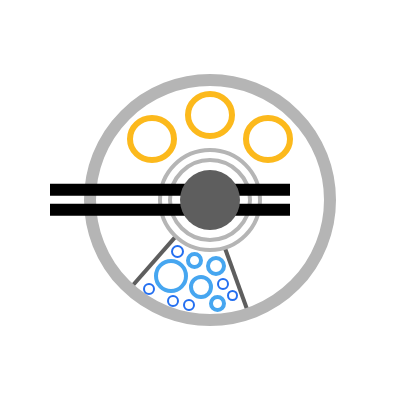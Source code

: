 <mxfile version="24.5.3" type="device">
  <diagram name="Page-1" id="ZcRAXSWJTWcisyccbfvs">
    <mxGraphModel dx="642" dy="395" grid="0" gridSize="5" guides="1" tooltips="1" connect="1" arrows="1" fold="1" page="1" pageScale="1" pageWidth="827" pageHeight="1169" math="0" shadow="0">
      <root>
        <mxCell id="0" />
        <mxCell id="1" parent="0" />
        <mxCell id="E99lIGLiU7dL8v41JwiV-30" value="" style="endArrow=none;html=1;rounded=0;exitX=0.66;exitY=0.971;exitDx=0;exitDy=0;exitPerimeter=0;entryX=0.649;entryY=0.98;entryDx=0;entryDy=0;entryPerimeter=0;strokeWidth=2;strokeColor=#5E5E5E;" parent="1" source="E99lIGLiU7dL8v41JwiV-16" target="E99lIGLiU7dL8v41JwiV-20" edge="1">
          <mxGeometry width="50" height="50" relative="1" as="geometry">
            <mxPoint x="347" y="793" as="sourcePoint" />
            <mxPoint x="397" y="743" as="targetPoint" />
          </mxGeometry>
        </mxCell>
        <mxCell id="E99lIGLiU7dL8v41JwiV-34" value="" style="endArrow=none;html=1;rounded=0;exitX=0.166;exitY=0.87;exitDx=0;exitDy=0;exitPerimeter=0;entryX=0.156;entryY=0.866;entryDx=0;entryDy=0;strokeWidth=2;entryPerimeter=0;strokeColor=#5E5E5E;" parent="1" source="E99lIGLiU7dL8v41JwiV-16" target="E99lIGLiU7dL8v41JwiV-20" edge="1">
          <mxGeometry width="50" height="50" relative="1" as="geometry">
            <mxPoint x="384" y="802" as="sourcePoint" />
            <mxPoint x="372" y="769" as="targetPoint" />
          </mxGeometry>
        </mxCell>
        <mxCell id="E99lIGLiU7dL8v41JwiV-16" value="" style="ellipse;whiteSpace=wrap;html=1;fillColor=none;strokeWidth=6;strokeColor=#B5B5B5;" parent="1" vertex="1">
          <mxGeometry x="300" y="680" width="120" height="120" as="geometry" />
        </mxCell>
        <mxCell id="E99lIGLiU7dL8v41JwiV-20" value="" style="ellipse;whiteSpace=wrap;html=1;fillColor=none;strokeWidth=2;strokeColor=#B5B5B5;" parent="1" vertex="1">
          <mxGeometry x="335" y="715" width="50" height="50" as="geometry" />
        </mxCell>
        <mxCell id="E99lIGLiU7dL8v41JwiV-17" value="" style="ellipse;whiteSpace=wrap;html=1;fillColor=none;strokeWidth=2;strokeColor=#B5B5B5;" parent="1" vertex="1">
          <mxGeometry x="340" y="720" width="40" height="40" as="geometry" />
        </mxCell>
        <mxCell id="E99lIGLiU7dL8v41JwiV-18" value="" style="endArrow=none;html=1;rounded=0;strokeWidth=6;" parent="1" edge="1">
          <mxGeometry width="50" height="50" relative="1" as="geometry">
            <mxPoint x="280" y="734.92" as="sourcePoint" />
            <mxPoint x="400" y="734.92" as="targetPoint" />
          </mxGeometry>
        </mxCell>
        <mxCell id="E99lIGLiU7dL8v41JwiV-19" value="" style="endArrow=none;html=1;rounded=0;strokeWidth=6;" parent="1" edge="1">
          <mxGeometry width="50" height="50" relative="1" as="geometry">
            <mxPoint x="280" y="744.92" as="sourcePoint" />
            <mxPoint x="400" y="744.92" as="targetPoint" />
          </mxGeometry>
        </mxCell>
        <mxCell id="E99lIGLiU7dL8v41JwiV-22" value="" style="ellipse;whiteSpace=wrap;html=1;strokeColor=none;fillColor=#5E5E5E;" parent="1" vertex="1">
          <mxGeometry x="345" y="725" width="30" height="30" as="geometry" />
        </mxCell>
        <mxCell id="E99lIGLiU7dL8v41JwiV-23" value="" style="ellipse;whiteSpace=wrap;html=1;strokeColor=#46A6F0;fillColor=none;strokeWidth=2;" parent="1" vertex="1">
          <mxGeometry x="333" y="770.5" width="15" height="15" as="geometry" />
        </mxCell>
        <mxCell id="E99lIGLiU7dL8v41JwiV-24" value="" style="ellipse;whiteSpace=wrap;html=1;strokeColor=#246FF0;fillColor=none;strokeWidth=1;" parent="1" vertex="1">
          <mxGeometry x="341" y="763" width="5.5" height="5.5" as="geometry" />
        </mxCell>
        <mxCell id="E99lIGLiU7dL8v41JwiV-25" value="" style="ellipse;whiteSpace=wrap;html=1;strokeColor=#46A6F0;fillColor=none;strokeWidth=2;" parent="1" vertex="1">
          <mxGeometry x="350.5" y="778.5" width="10" height="10" as="geometry" />
        </mxCell>
        <mxCell id="E99lIGLiU7dL8v41JwiV-26" value="" style="ellipse;whiteSpace=wrap;html=1;strokeColor=#46A6F0;fillColor=none;strokeWidth=2;" parent="1" vertex="1">
          <mxGeometry x="359" y="769" width="8" height="8" as="geometry" />
        </mxCell>
        <mxCell id="E99lIGLiU7dL8v41JwiV-28" value="" style="ellipse;whiteSpace=wrap;html=1;strokeColor=#246FF0;fillColor=none;strokeWidth=1;" parent="1" vertex="1">
          <mxGeometry x="347" y="790" width="5" height="5" as="geometry" />
        </mxCell>
        <mxCell id="E99lIGLiU7dL8v41JwiV-29" value="" style="ellipse;whiteSpace=wrap;html=1;strokeColor=#246FF0;fillColor=none;strokeWidth=1;" parent="1" vertex="1">
          <mxGeometry x="364" y="779.5" width="5" height="5" as="geometry" />
        </mxCell>
        <mxCell id="E99lIGLiU7dL8v41JwiV-31" value="" style="ellipse;whiteSpace=wrap;html=1;strokeColor=#46A6F0;fillColor=none;strokeWidth=2;" parent="1" vertex="1">
          <mxGeometry x="360.5" y="788.5" width="6.5" height="6.5" as="geometry" />
        </mxCell>
        <mxCell id="E99lIGLiU7dL8v41JwiV-32" value="" style="ellipse;whiteSpace=wrap;html=1;strokeColor=#246FF0;fillColor=none;strokeWidth=1;" parent="1" vertex="1">
          <mxGeometry x="369" y="785.5" width="4.5" height="4.5" as="geometry" />
        </mxCell>
        <mxCell id="E99lIGLiU7dL8v41JwiV-33" value="" style="ellipse;whiteSpace=wrap;html=1;strokeColor=#246FF0;fillColor=none;strokeWidth=1;" parent="1" vertex="1">
          <mxGeometry x="339" y="788" width="5" height="5" as="geometry" />
        </mxCell>
        <mxCell id="E99lIGLiU7dL8v41JwiV-35" value="" style="ellipse;whiteSpace=wrap;html=1;strokeColor=#246FF0;fillColor=none;strokeWidth=1;" parent="1" vertex="1">
          <mxGeometry x="327" y="782" width="5" height="5" as="geometry" />
        </mxCell>
        <mxCell id="E99lIGLiU7dL8v41JwiV-36" value="" style="ellipse;whiteSpace=wrap;html=1;strokeColor=#46A6F0;fillColor=none;strokeWidth=2;" parent="1" vertex="1">
          <mxGeometry x="349" y="767" width="6.5" height="6.5" as="geometry" />
        </mxCell>
        <mxCell id="E99lIGLiU7dL8v41JwiV-47" value="" style="ellipse;whiteSpace=wrap;html=1;strokeColor=#FCB91C;fillColor=none;strokeWidth=3;" parent="1" vertex="1">
          <mxGeometry x="320" y="699" width="22" height="21" as="geometry" />
        </mxCell>
        <mxCell id="E99lIGLiU7dL8v41JwiV-48" value="" style="ellipse;whiteSpace=wrap;html=1;strokeColor=#FCB91C;fillColor=none;strokeWidth=3;" parent="1" vertex="1">
          <mxGeometry x="349" y="687" width="22" height="21" as="geometry" />
        </mxCell>
        <mxCell id="E99lIGLiU7dL8v41JwiV-49" value="" style="ellipse;whiteSpace=wrap;html=1;strokeColor=#FCB91C;fillColor=none;strokeWidth=3;" parent="1" vertex="1">
          <mxGeometry x="378" y="699" width="22" height="21" as="geometry" />
        </mxCell>
        <mxCell id="veATDCR_IIgH7Qbj9GM2-1" value="" style="rounded=0;whiteSpace=wrap;html=1;fillColor=none;strokeColor=none;" vertex="1" parent="1">
          <mxGeometry x="255.5" y="640" width="200" height="200" as="geometry" />
        </mxCell>
      </root>
    </mxGraphModel>
  </diagram>
</mxfile>
